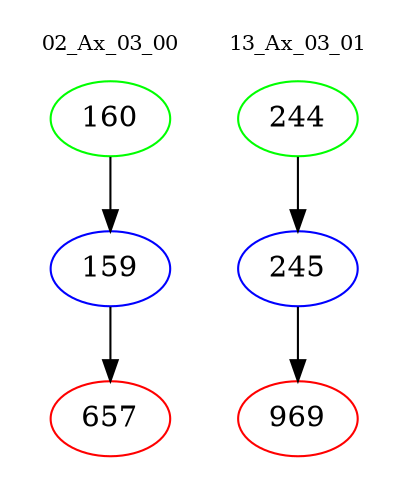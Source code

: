 digraph{
subgraph cluster_0 {
color = white
label = "02_Ax_03_00";
fontsize=10;
T0_160 [label="160", color="green"]
T0_160 -> T0_159 [color="black"]
T0_159 [label="159", color="blue"]
T0_159 -> T0_657 [color="black"]
T0_657 [label="657", color="red"]
}
subgraph cluster_1 {
color = white
label = "13_Ax_03_01";
fontsize=10;
T1_244 [label="244", color="green"]
T1_244 -> T1_245 [color="black"]
T1_245 [label="245", color="blue"]
T1_245 -> T1_969 [color="black"]
T1_969 [label="969", color="red"]
}
}
